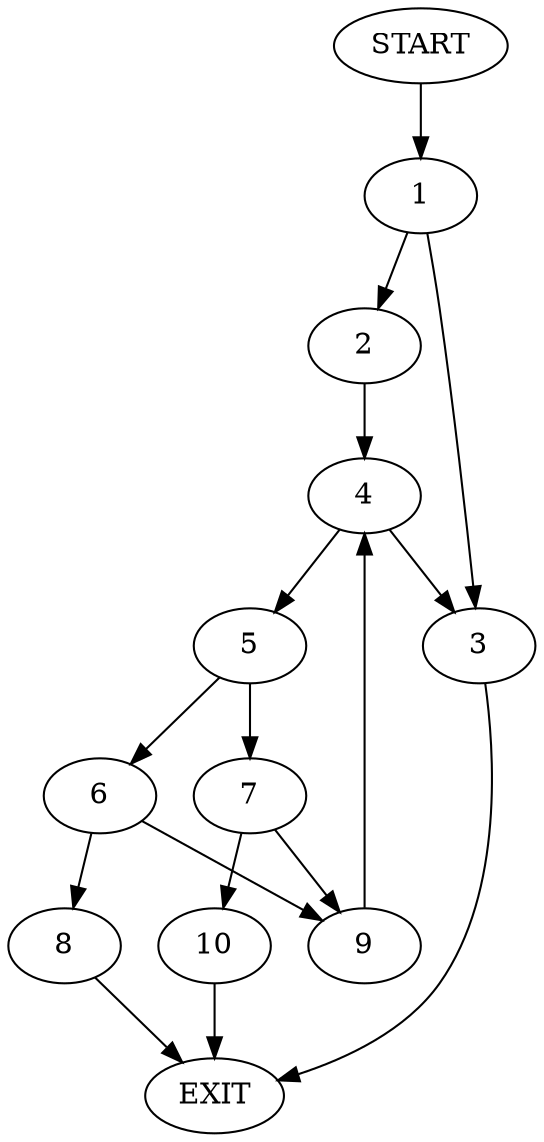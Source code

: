 digraph {
0 [label="START"]
11 [label="EXIT"]
0 -> 1
1 -> 2
1 -> 3
2 -> 4
3 -> 11
4 -> 5
4 -> 3
5 -> 6
5 -> 7
6 -> 8
6 -> 9
7 -> 9
7 -> 10
9 -> 4
8 -> 11
10 -> 11
}
